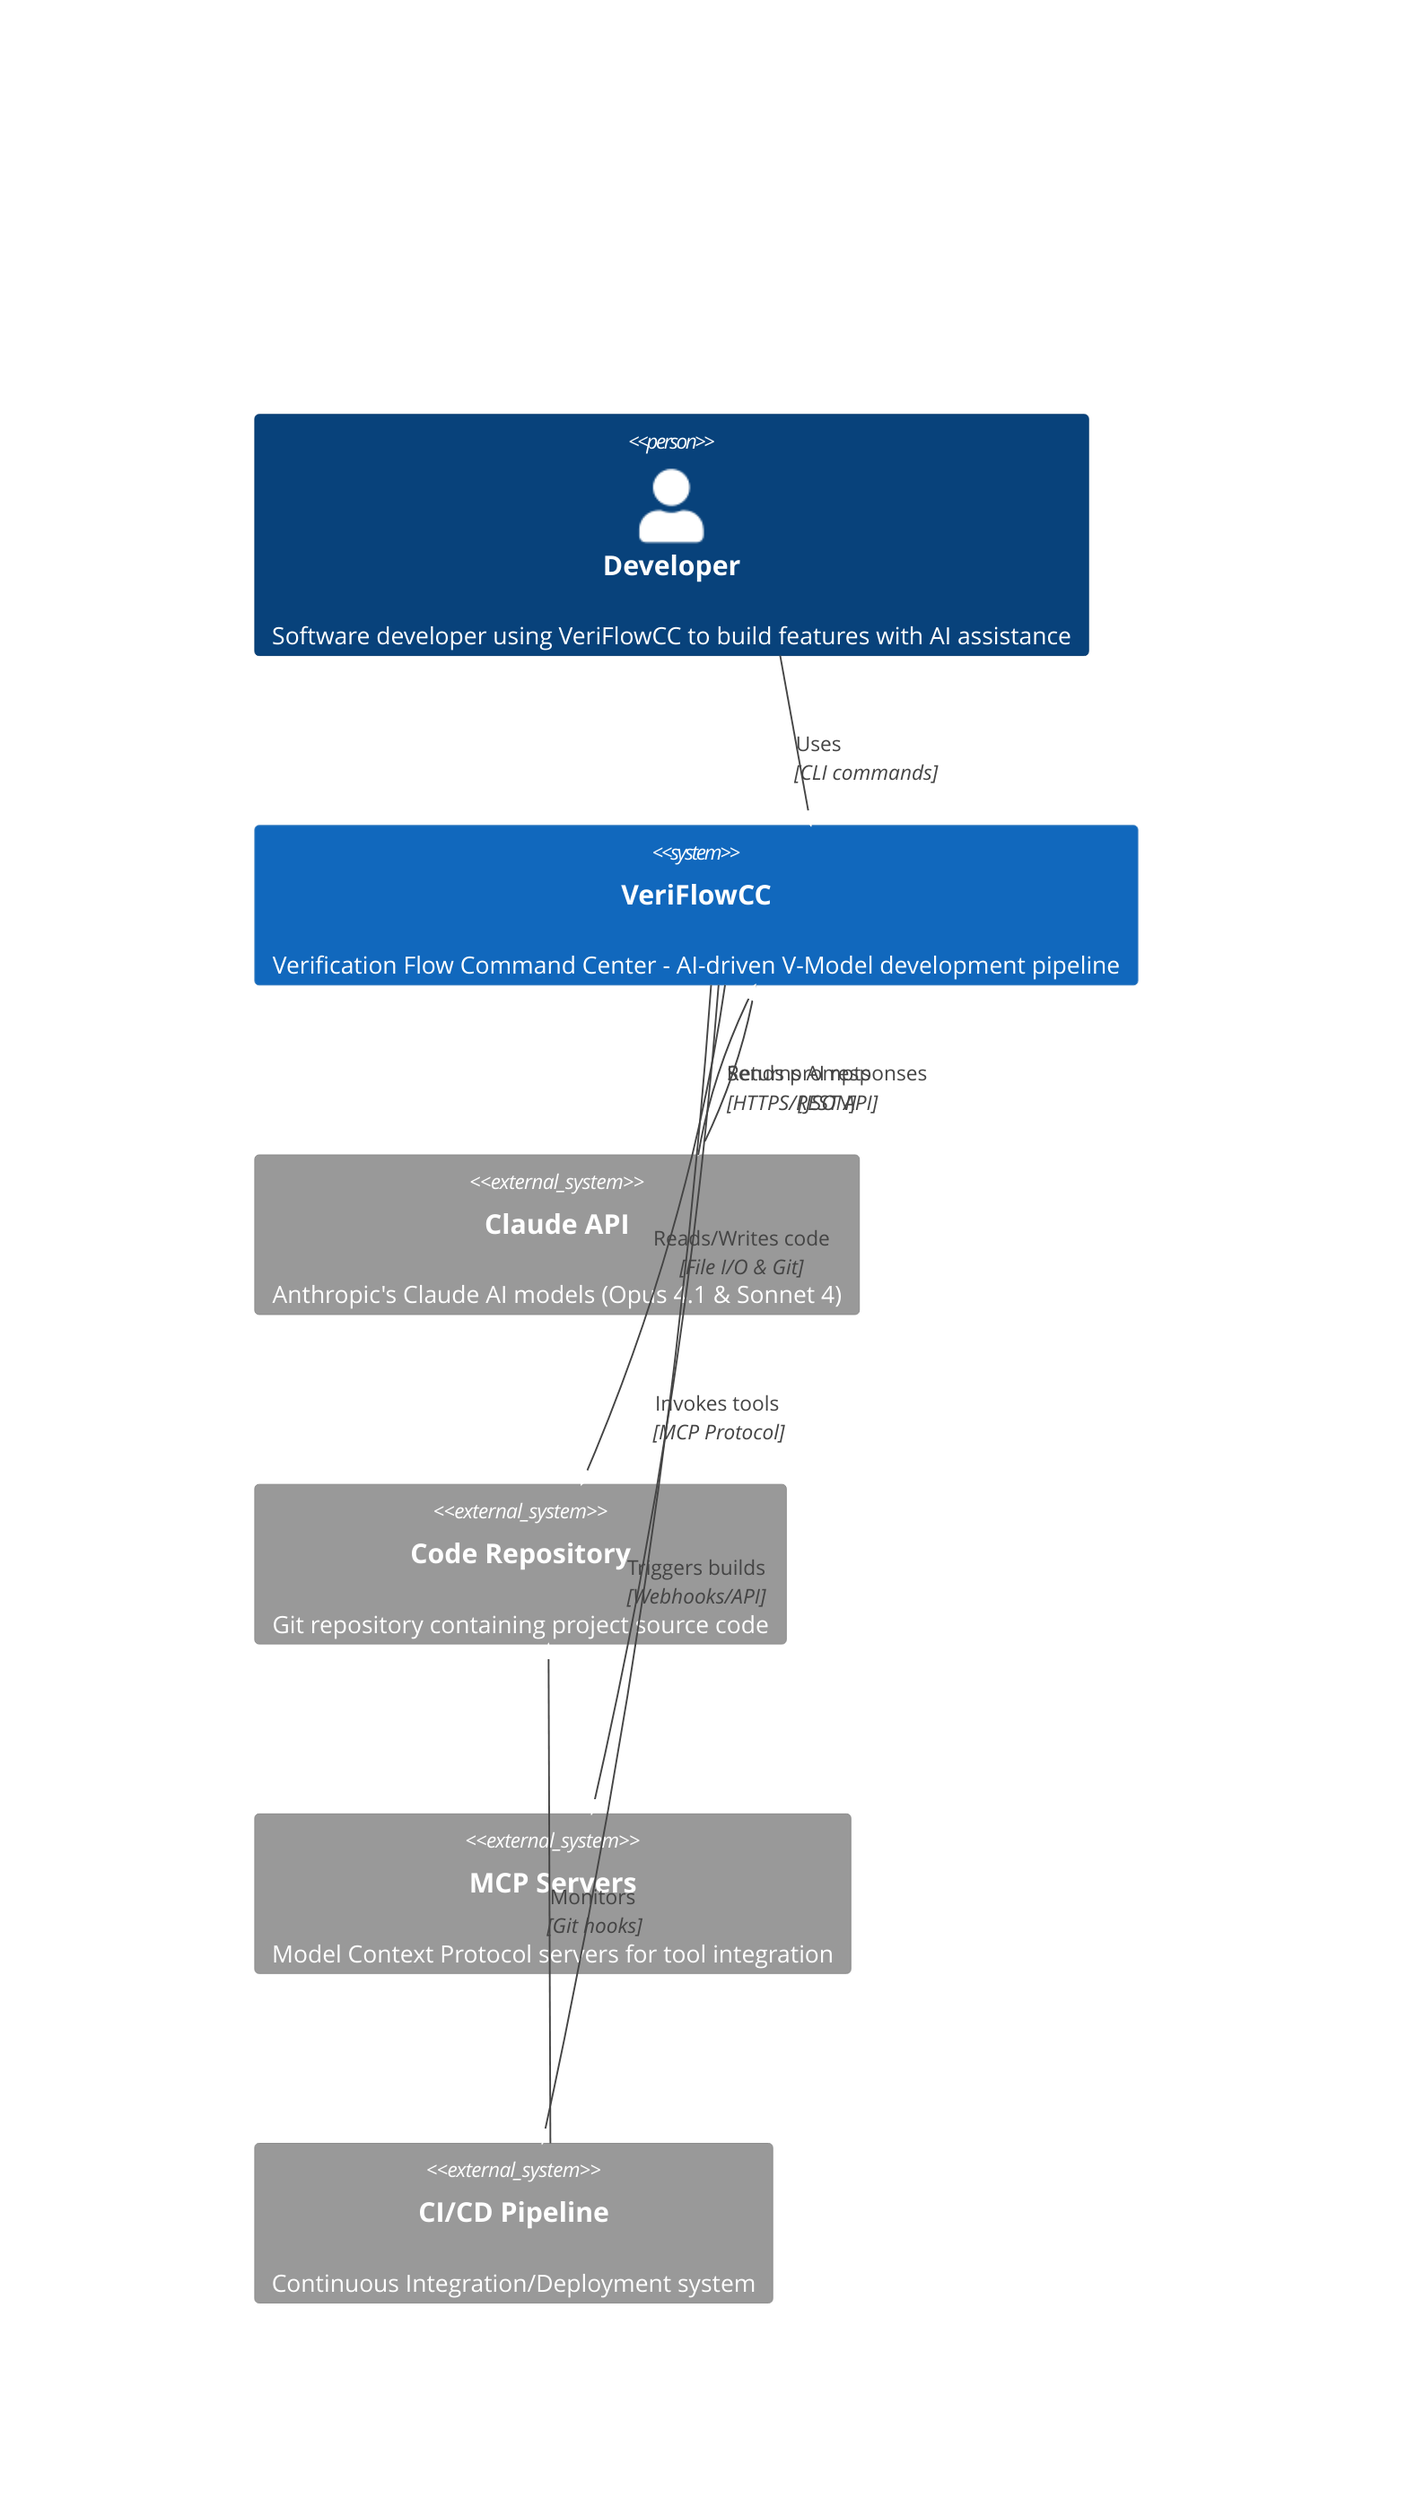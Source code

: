 %%{init: {'theme':'base', 'themeVariables': { 'primaryColor':'#ff6b6b', 'primaryTextColor':'#fff', 'primaryBorderColor':'#ff4757', 'lineColor':'#5f86c9', 'secondaryColor':'#4ecdc4', 'tertiaryColor':'#95e1d3'}}}%%

C4Context
    title System Context diagram for VeriFlowCC

    Person(developer, "Developer", "Software developer using VeriFlowCC to build features with AI assistance")

    System(verifflowcc, "VeriFlowCC", "Verification Flow Command Center - AI-driven V-Model development pipeline")

    System_Ext(claude_api, "Claude API", "Anthropic's Claude AI models (Opus 4.1 & Sonnet 4)")
    System_Ext(repository, "Code Repository", "Git repository containing project source code")
    System_Ext(mcp_servers, "MCP Servers", "Model Context Protocol servers for tool integration")
    System_Ext(ci_cd, "CI/CD Pipeline", "Continuous Integration/Deployment system")

    Rel(developer, verifflowcc, "Uses", "CLI commands")
    Rel(verifflowcc, claude_api, "Sends prompts", "HTTPS/REST API")
    Rel(claude_api, verifflowcc, "Returns AI responses", "JSON")
    Rel(verifflowcc, repository, "Reads/Writes code", "File I/O & Git")
    Rel(verifflowcc, mcp_servers, "Invokes tools", "MCP Protocol")
    Rel(verifflowcc, ci_cd, "Triggers builds", "Webhooks/API")
    Rel(ci_cd, repository, "Monitors", "Git hooks")

    UpdateLayoutConfig($c4ShapeInRow="3", $c4BoundaryInRow="1")